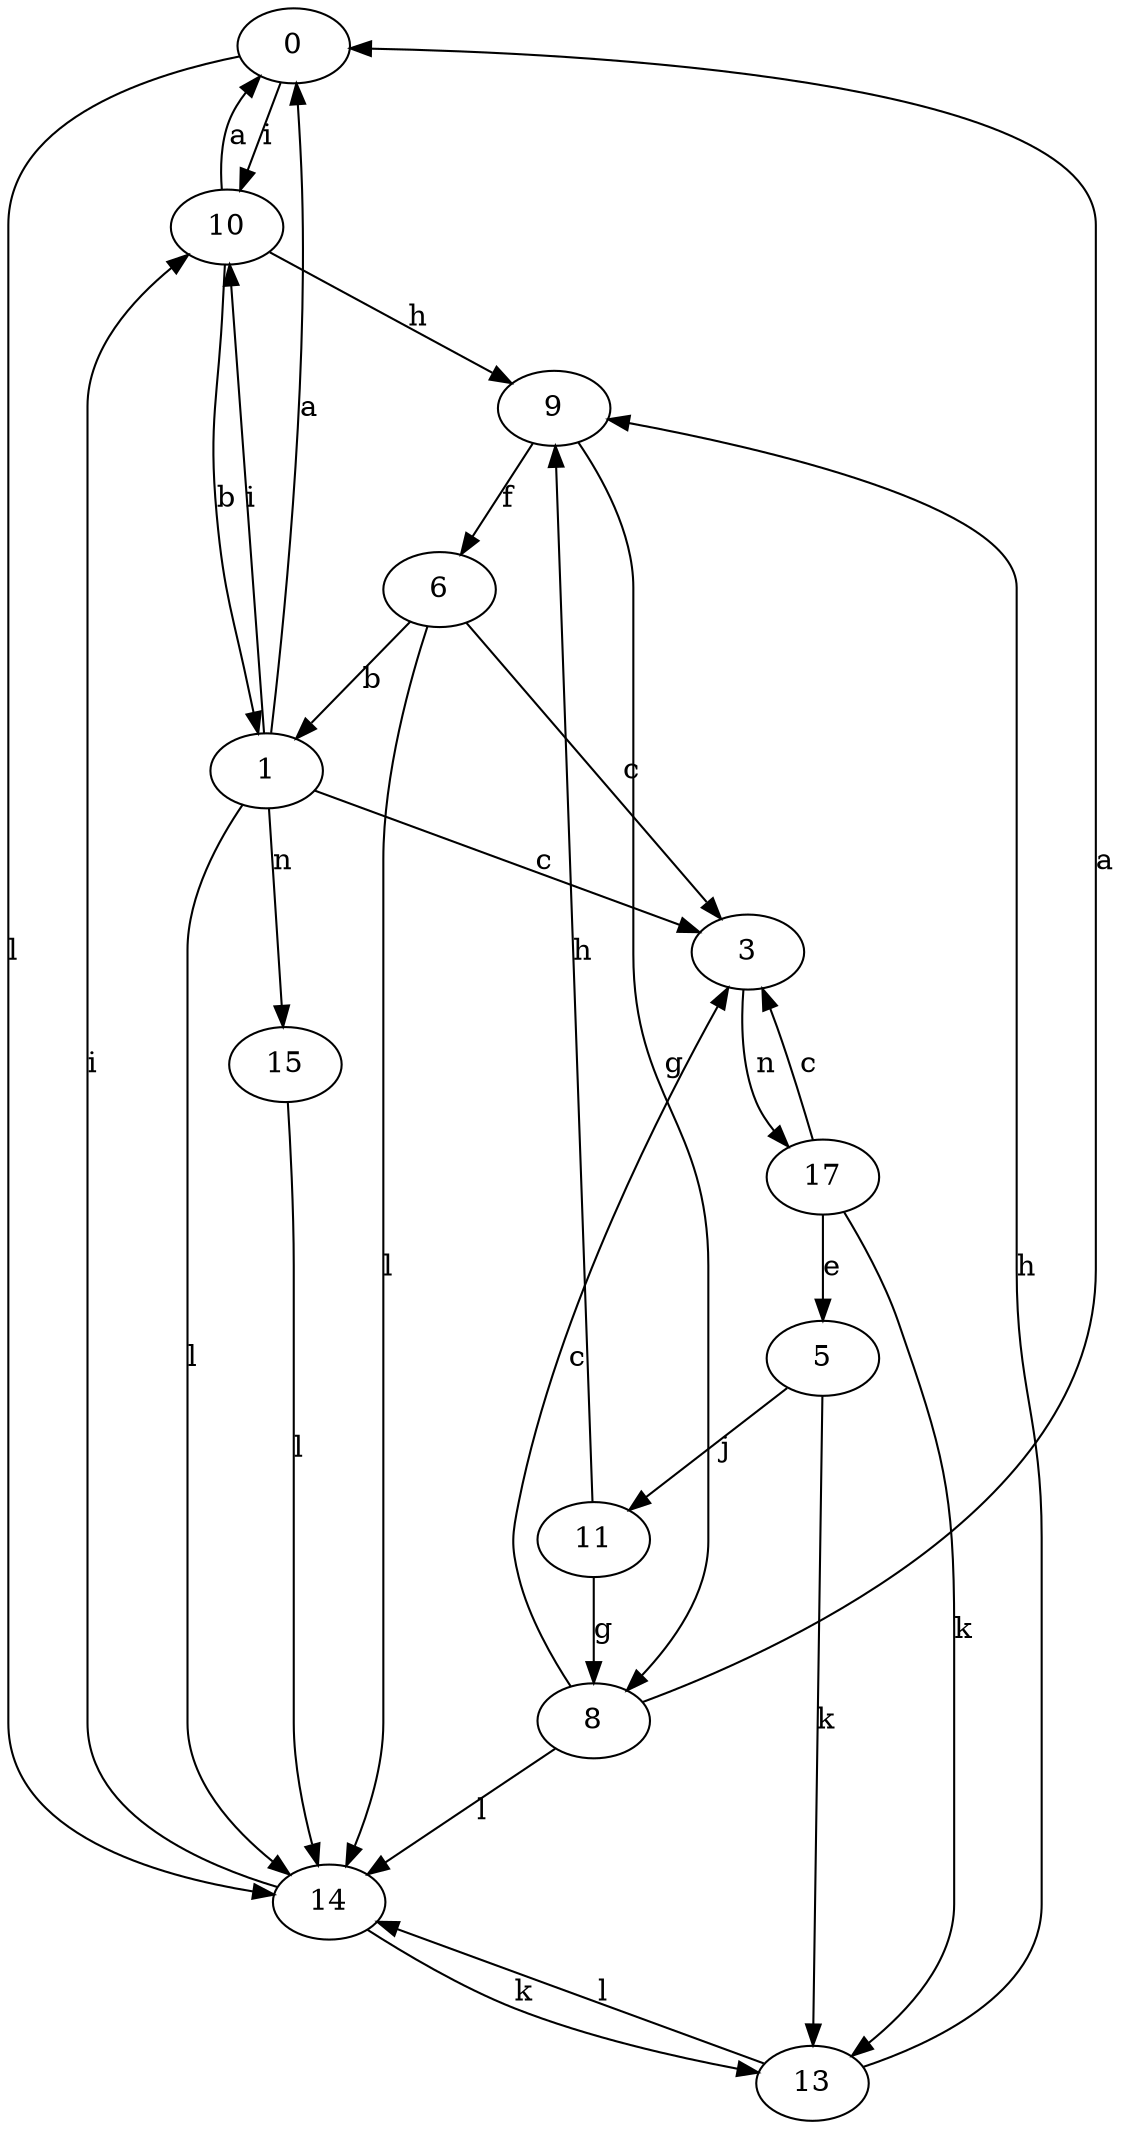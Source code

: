 strict digraph  {
0;
1;
3;
5;
6;
8;
9;
10;
11;
13;
14;
15;
17;
0 -> 10  [label=i];
0 -> 14  [label=l];
1 -> 0  [label=a];
1 -> 3  [label=c];
1 -> 10  [label=i];
1 -> 14  [label=l];
1 -> 15  [label=n];
3 -> 17  [label=n];
5 -> 11  [label=j];
5 -> 13  [label=k];
6 -> 1  [label=b];
6 -> 3  [label=c];
6 -> 14  [label=l];
8 -> 0  [label=a];
8 -> 3  [label=c];
8 -> 14  [label=l];
9 -> 6  [label=f];
9 -> 8  [label=g];
10 -> 0  [label=a];
10 -> 1  [label=b];
10 -> 9  [label=h];
11 -> 8  [label=g];
11 -> 9  [label=h];
13 -> 9  [label=h];
13 -> 14  [label=l];
14 -> 10  [label=i];
14 -> 13  [label=k];
15 -> 14  [label=l];
17 -> 3  [label=c];
17 -> 5  [label=e];
17 -> 13  [label=k];
}
